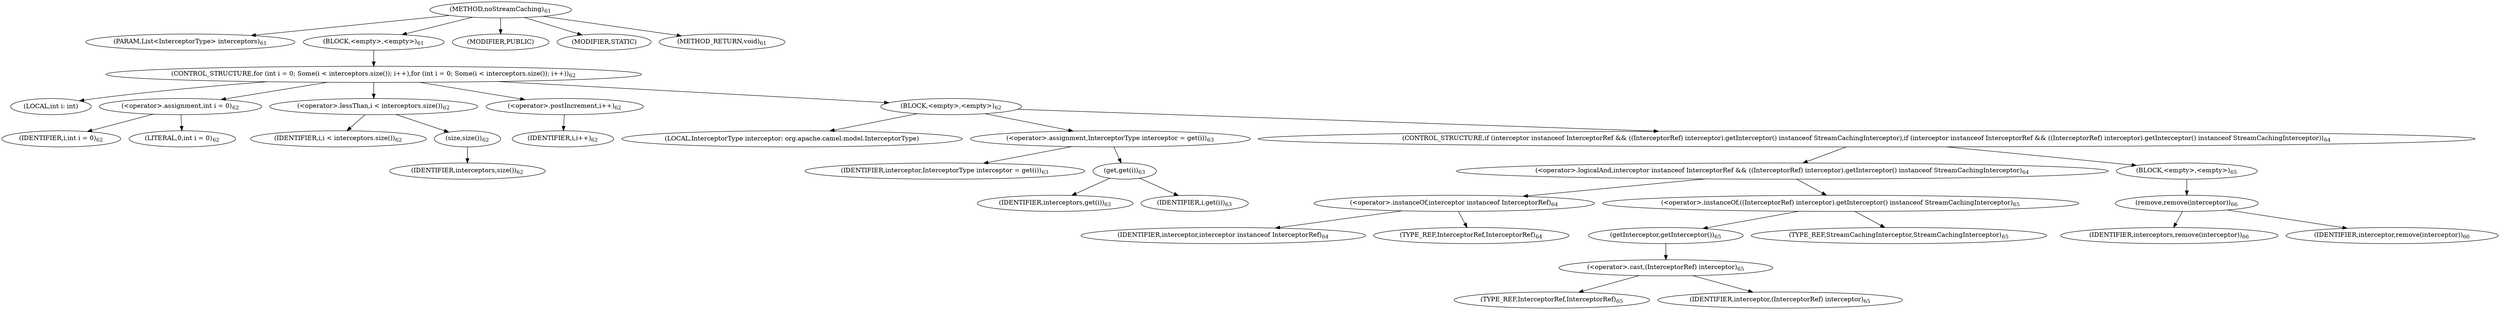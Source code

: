 digraph "noStreamCaching" {  
"44" [label = <(METHOD,noStreamCaching)<SUB>61</SUB>> ]
"45" [label = <(PARAM,List&lt;InterceptorType&gt; interceptors)<SUB>61</SUB>> ]
"46" [label = <(BLOCK,&lt;empty&gt;,&lt;empty&gt;)<SUB>61</SUB>> ]
"47" [label = <(CONTROL_STRUCTURE,for (int i = 0; Some(i &lt; interceptors.size()); i++),for (int i = 0; Some(i &lt; interceptors.size()); i++))<SUB>62</SUB>> ]
"48" [label = <(LOCAL,int i: int)> ]
"49" [label = <(&lt;operator&gt;.assignment,int i = 0)<SUB>62</SUB>> ]
"50" [label = <(IDENTIFIER,i,int i = 0)<SUB>62</SUB>> ]
"51" [label = <(LITERAL,0,int i = 0)<SUB>62</SUB>> ]
"52" [label = <(&lt;operator&gt;.lessThan,i &lt; interceptors.size())<SUB>62</SUB>> ]
"53" [label = <(IDENTIFIER,i,i &lt; interceptors.size())<SUB>62</SUB>> ]
"54" [label = <(size,size())<SUB>62</SUB>> ]
"55" [label = <(IDENTIFIER,interceptors,size())<SUB>62</SUB>> ]
"56" [label = <(&lt;operator&gt;.postIncrement,i++)<SUB>62</SUB>> ]
"57" [label = <(IDENTIFIER,i,i++)<SUB>62</SUB>> ]
"58" [label = <(BLOCK,&lt;empty&gt;,&lt;empty&gt;)<SUB>62</SUB>> ]
"59" [label = <(LOCAL,InterceptorType interceptor: org.apache.camel.model.InterceptorType)> ]
"60" [label = <(&lt;operator&gt;.assignment,InterceptorType interceptor = get(i))<SUB>63</SUB>> ]
"61" [label = <(IDENTIFIER,interceptor,InterceptorType interceptor = get(i))<SUB>63</SUB>> ]
"62" [label = <(get,get(i))<SUB>63</SUB>> ]
"63" [label = <(IDENTIFIER,interceptors,get(i))<SUB>63</SUB>> ]
"64" [label = <(IDENTIFIER,i,get(i))<SUB>63</SUB>> ]
"65" [label = <(CONTROL_STRUCTURE,if (interceptor instanceof InterceptorRef &amp;&amp; ((InterceptorRef) interceptor).getInterceptor() instanceof StreamCachingInterceptor),if (interceptor instanceof InterceptorRef &amp;&amp; ((InterceptorRef) interceptor).getInterceptor() instanceof StreamCachingInterceptor))<SUB>64</SUB>> ]
"66" [label = <(&lt;operator&gt;.logicalAnd,interceptor instanceof InterceptorRef &amp;&amp; ((InterceptorRef) interceptor).getInterceptor() instanceof StreamCachingInterceptor)<SUB>64</SUB>> ]
"67" [label = <(&lt;operator&gt;.instanceOf,interceptor instanceof InterceptorRef)<SUB>64</SUB>> ]
"68" [label = <(IDENTIFIER,interceptor,interceptor instanceof InterceptorRef)<SUB>64</SUB>> ]
"69" [label = <(TYPE_REF,InterceptorRef,InterceptorRef)<SUB>64</SUB>> ]
"70" [label = <(&lt;operator&gt;.instanceOf,((InterceptorRef) interceptor).getInterceptor() instanceof StreamCachingInterceptor)<SUB>65</SUB>> ]
"71" [label = <(getInterceptor,getInterceptor())<SUB>65</SUB>> ]
"72" [label = <(&lt;operator&gt;.cast,(InterceptorRef) interceptor)<SUB>65</SUB>> ]
"73" [label = <(TYPE_REF,InterceptorRef,InterceptorRef)<SUB>65</SUB>> ]
"74" [label = <(IDENTIFIER,interceptor,(InterceptorRef) interceptor)<SUB>65</SUB>> ]
"75" [label = <(TYPE_REF,StreamCachingInterceptor,StreamCachingInterceptor)<SUB>65</SUB>> ]
"76" [label = <(BLOCK,&lt;empty&gt;,&lt;empty&gt;)<SUB>65</SUB>> ]
"77" [label = <(remove,remove(interceptor))<SUB>66</SUB>> ]
"78" [label = <(IDENTIFIER,interceptors,remove(interceptor))<SUB>66</SUB>> ]
"79" [label = <(IDENTIFIER,interceptor,remove(interceptor))<SUB>66</SUB>> ]
"80" [label = <(MODIFIER,PUBLIC)> ]
"81" [label = <(MODIFIER,STATIC)> ]
"82" [label = <(METHOD_RETURN,void)<SUB>61</SUB>> ]
  "44" -> "45" 
  "44" -> "46" 
  "44" -> "80" 
  "44" -> "81" 
  "44" -> "82" 
  "46" -> "47" 
  "47" -> "48" 
  "47" -> "49" 
  "47" -> "52" 
  "47" -> "56" 
  "47" -> "58" 
  "49" -> "50" 
  "49" -> "51" 
  "52" -> "53" 
  "52" -> "54" 
  "54" -> "55" 
  "56" -> "57" 
  "58" -> "59" 
  "58" -> "60" 
  "58" -> "65" 
  "60" -> "61" 
  "60" -> "62" 
  "62" -> "63" 
  "62" -> "64" 
  "65" -> "66" 
  "65" -> "76" 
  "66" -> "67" 
  "66" -> "70" 
  "67" -> "68" 
  "67" -> "69" 
  "70" -> "71" 
  "70" -> "75" 
  "71" -> "72" 
  "72" -> "73" 
  "72" -> "74" 
  "76" -> "77" 
  "77" -> "78" 
  "77" -> "79" 
}
